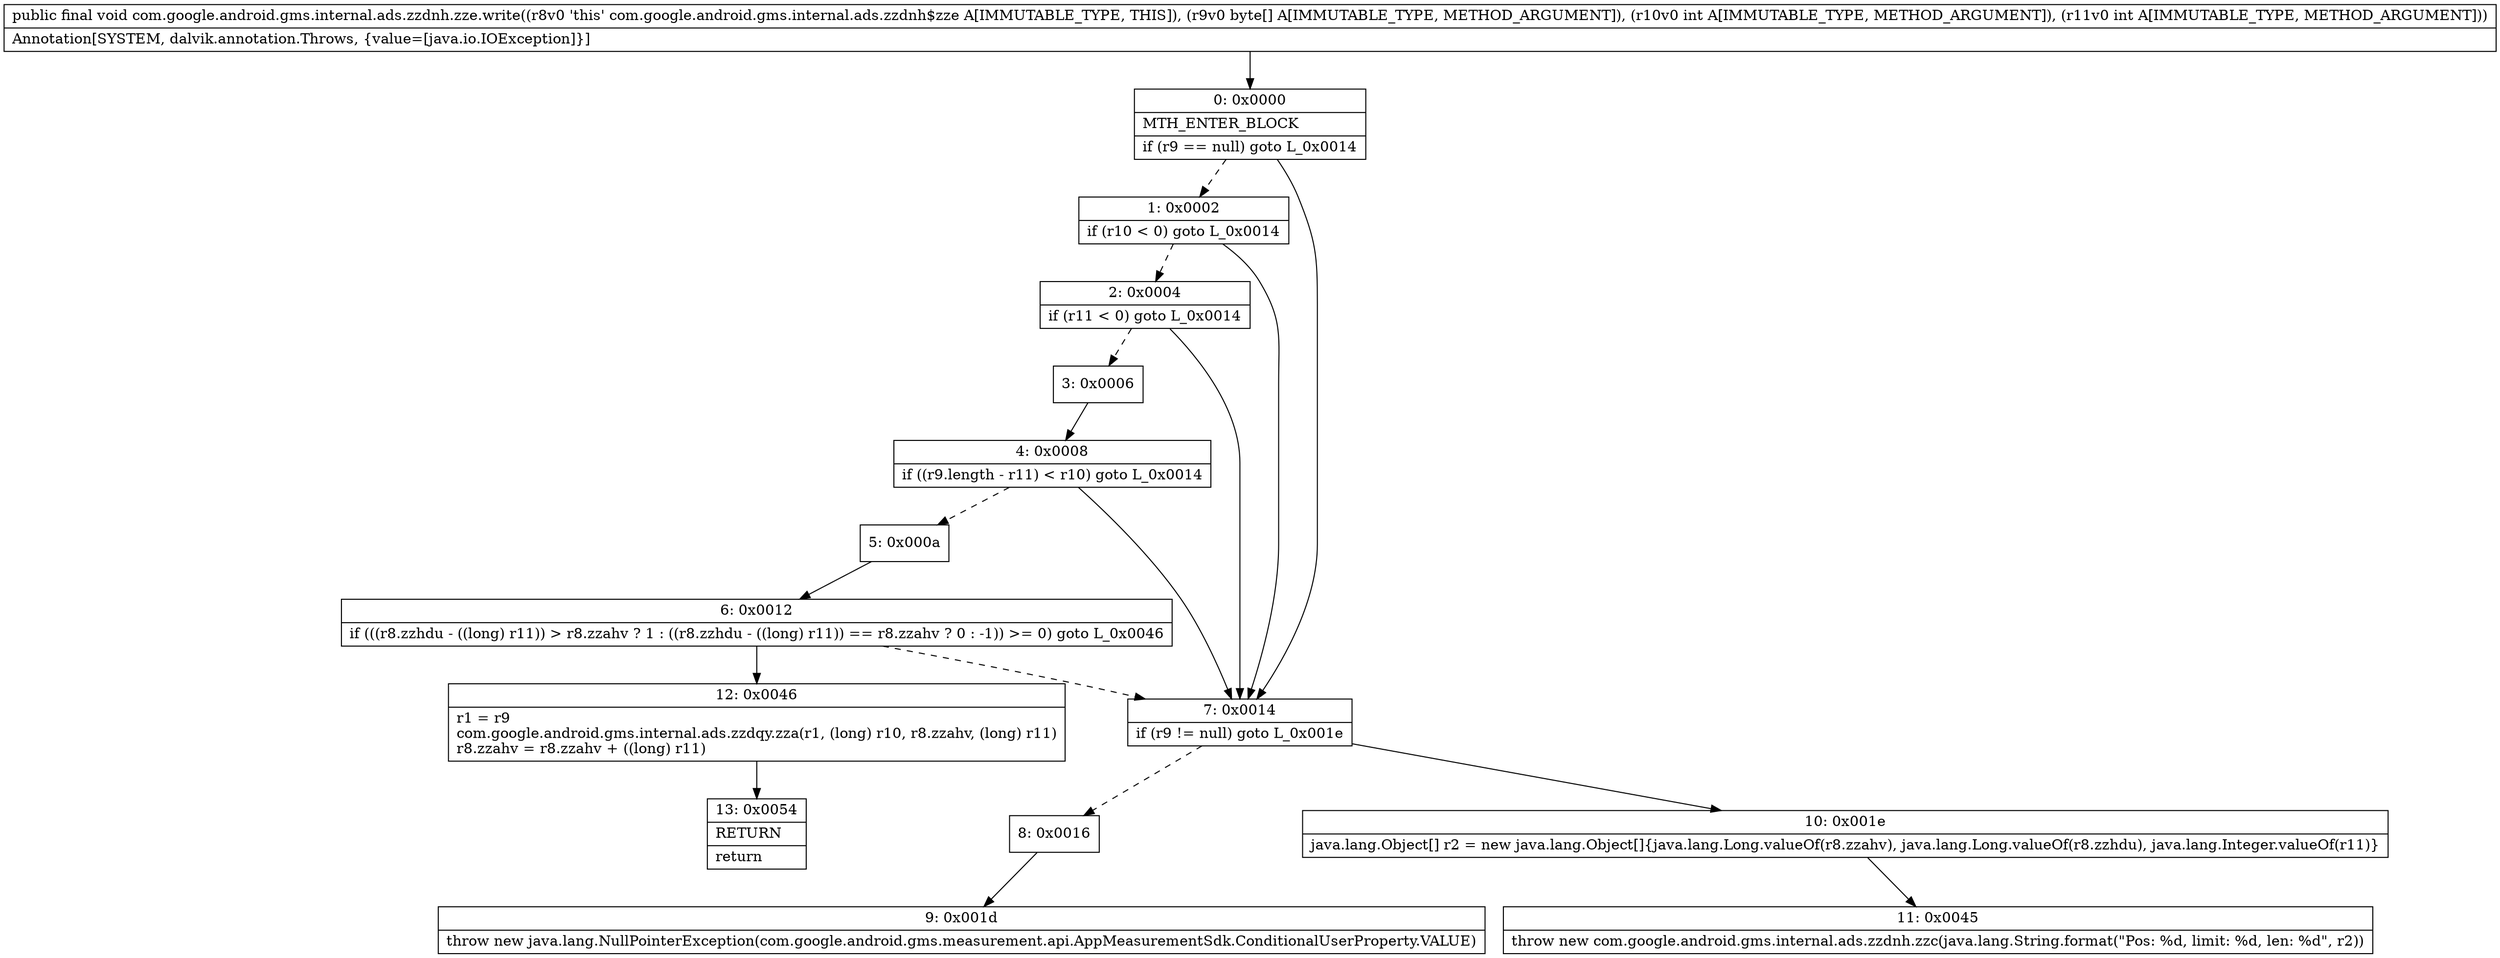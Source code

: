 digraph "CFG forcom.google.android.gms.internal.ads.zzdnh.zze.write([BII)V" {
Node_0 [shape=record,label="{0\:\ 0x0000|MTH_ENTER_BLOCK\l|if (r9 == null) goto L_0x0014\l}"];
Node_1 [shape=record,label="{1\:\ 0x0002|if (r10 \< 0) goto L_0x0014\l}"];
Node_2 [shape=record,label="{2\:\ 0x0004|if (r11 \< 0) goto L_0x0014\l}"];
Node_3 [shape=record,label="{3\:\ 0x0006}"];
Node_4 [shape=record,label="{4\:\ 0x0008|if ((r9.length \- r11) \< r10) goto L_0x0014\l}"];
Node_5 [shape=record,label="{5\:\ 0x000a}"];
Node_6 [shape=record,label="{6\:\ 0x0012|if (((r8.zzhdu \- ((long) r11)) \> r8.zzahv ? 1 : ((r8.zzhdu \- ((long) r11)) == r8.zzahv ? 0 : \-1)) \>= 0) goto L_0x0046\l}"];
Node_7 [shape=record,label="{7\:\ 0x0014|if (r9 != null) goto L_0x001e\l}"];
Node_8 [shape=record,label="{8\:\ 0x0016}"];
Node_9 [shape=record,label="{9\:\ 0x001d|throw new java.lang.NullPointerException(com.google.android.gms.measurement.api.AppMeasurementSdk.ConditionalUserProperty.VALUE)\l}"];
Node_10 [shape=record,label="{10\:\ 0x001e|java.lang.Object[] r2 = new java.lang.Object[]\{java.lang.Long.valueOf(r8.zzahv), java.lang.Long.valueOf(r8.zzhdu), java.lang.Integer.valueOf(r11)\}\l}"];
Node_11 [shape=record,label="{11\:\ 0x0045|throw new com.google.android.gms.internal.ads.zzdnh.zzc(java.lang.String.format(\"Pos: %d, limit: %d, len: %d\", r2))\l}"];
Node_12 [shape=record,label="{12\:\ 0x0046|r1 = r9\lcom.google.android.gms.internal.ads.zzdqy.zza(r1, (long) r10, r8.zzahv, (long) r11)\lr8.zzahv = r8.zzahv + ((long) r11)\l}"];
Node_13 [shape=record,label="{13\:\ 0x0054|RETURN\l|return\l}"];
MethodNode[shape=record,label="{public final void com.google.android.gms.internal.ads.zzdnh.zze.write((r8v0 'this' com.google.android.gms.internal.ads.zzdnh$zze A[IMMUTABLE_TYPE, THIS]), (r9v0 byte[] A[IMMUTABLE_TYPE, METHOD_ARGUMENT]), (r10v0 int A[IMMUTABLE_TYPE, METHOD_ARGUMENT]), (r11v0 int A[IMMUTABLE_TYPE, METHOD_ARGUMENT]))  | Annotation[SYSTEM, dalvik.annotation.Throws, \{value=[java.io.IOException]\}]\l}"];
MethodNode -> Node_0;
Node_0 -> Node_1[style=dashed];
Node_0 -> Node_7;
Node_1 -> Node_2[style=dashed];
Node_1 -> Node_7;
Node_2 -> Node_3[style=dashed];
Node_2 -> Node_7;
Node_3 -> Node_4;
Node_4 -> Node_5[style=dashed];
Node_4 -> Node_7;
Node_5 -> Node_6;
Node_6 -> Node_7[style=dashed];
Node_6 -> Node_12;
Node_7 -> Node_8[style=dashed];
Node_7 -> Node_10;
Node_8 -> Node_9;
Node_10 -> Node_11;
Node_12 -> Node_13;
}

